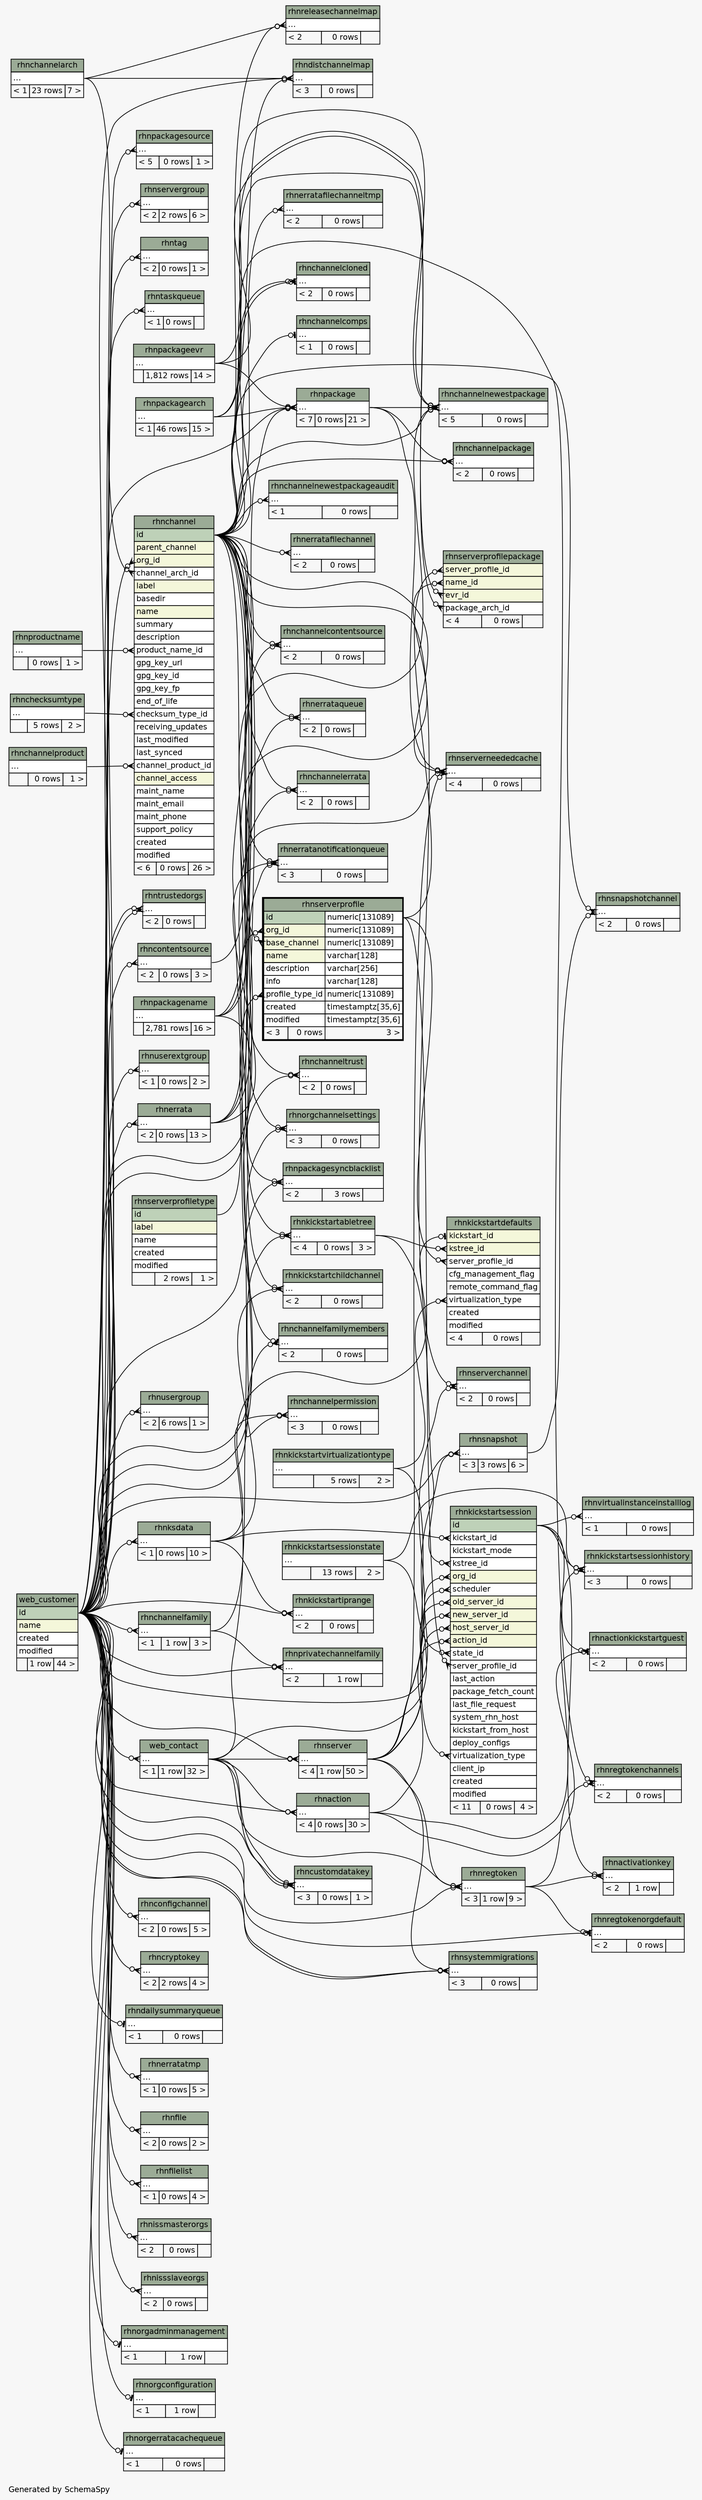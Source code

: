 // dot 2.26.0 on Linux 2.6.32-696.6.3.el6.x86_64
// SchemaSpy rev 590
digraph "twoDegreesRelationshipsDiagram" {
  graph [
    rankdir="RL"
    bgcolor="#f7f7f7"
    label="\nGenerated by SchemaSpy"
    labeljust="l"
    nodesep="0.18"
    ranksep="0.46"
    fontname="Helvetica"
    fontsize="11"
  ];
  node [
    fontname="Helvetica"
    fontsize="11"
    shape="plaintext"
  ];
  edge [
    arrowsize="0.8"
  ];
  "rhnaction":"elipses":w -> "web_customer":"id":e [arrowhead=none dir=back arrowtail=crowodot];
  "rhnaction":"elipses":w -> "web_contact":"elipses":e [arrowhead=none dir=back arrowtail=crowodot];
  "rhnactionkickstartguest":"elipses":w -> "rhnaction":"elipses":e [arrowhead=none dir=back arrowtail=teeodot];
  "rhnactionkickstartguest":"elipses":w -> "rhnkickstartsession":"id":e [arrowhead=none dir=back arrowtail=crowodot];
  "rhnactivationkey":"elipses":w -> "rhnkickstartsession":"id":e [arrowhead=none dir=back arrowtail=crowodot];
  "rhnactivationkey":"elipses":w -> "rhnregtoken":"elipses":e [arrowhead=none dir=back arrowtail=crowodot];
  "rhnchannel":"channel_arch_id":w -> "rhnchannelarch":"elipses":e [arrowhead=none dir=back arrowtail=crowodot];
  "rhnchannel":"channel_product_id":w -> "rhnchannelproduct":"elipses":e [arrowhead=none dir=back arrowtail=crowodot];
  "rhnchannel":"checksum_type_id":w -> "rhnchecksumtype":"elipses":e [arrowhead=none dir=back arrowtail=crowodot];
  "rhnchannel":"org_id":w -> "web_customer":"id":e [arrowhead=none dir=back arrowtail=crowodot];
  "rhnchannel":"product_name_id":w -> "rhnproductname":"elipses":e [arrowhead=none dir=back arrowtail=crowodot];
  "rhnchannelcloned":"elipses":w -> "rhnchannel":"id":e [arrowhead=none dir=back arrowtail=teeodot];
  "rhnchannelcloned":"elipses":w -> "rhnchannel":"id":e [arrowhead=none dir=back arrowtail=crowodot];
  "rhnchannelcomps":"elipses":w -> "rhnchannel":"id":e [arrowhead=none dir=back arrowtail=teeodot];
  "rhnchannelcontentsource":"elipses":w -> "rhnchannel":"id":e [arrowhead=none dir=back arrowtail=crowodot];
  "rhnchannelcontentsource":"elipses":w -> "rhncontentsource":"elipses":e [arrowhead=none dir=back arrowtail=crowodot];
  "rhnchannelerrata":"elipses":w -> "rhnchannel":"id":e [arrowhead=none dir=back arrowtail=crowodot];
  "rhnchannelerrata":"elipses":w -> "rhnerrata":"elipses":e [arrowhead=none dir=back arrowtail=crowodot];
  "rhnchannelfamily":"elipses":w -> "web_customer":"id":e [arrowhead=none dir=back arrowtail=crowodot];
  "rhnchannelfamilymembers":"elipses":w -> "rhnchannelfamily":"elipses":e [arrowhead=none dir=back arrowtail=crowodot];
  "rhnchannelfamilymembers":"elipses":w -> "rhnchannel":"id":e [arrowhead=none dir=back arrowtail=teeodot];
  "rhnchannelnewestpackage":"elipses":w -> "rhnchannel":"id":e [arrowhead=none dir=back arrowtail=crowodot];
  "rhnchannelnewestpackage":"elipses":w -> "rhnpackageevr":"elipses":e [arrowhead=none dir=back arrowtail=crowodot];
  "rhnchannelnewestpackage":"elipses":w -> "rhnpackagename":"elipses":e [arrowhead=none dir=back arrowtail=crowodot];
  "rhnchannelnewestpackage":"elipses":w -> "rhnpackagearch":"elipses":e [arrowhead=none dir=back arrowtail=crowodot];
  "rhnchannelnewestpackage":"elipses":w -> "rhnpackage":"elipses":e [arrowhead=none dir=back arrowtail=crowodot];
  "rhnchannelnewestpackageaudit":"elipses":w -> "rhnchannel":"id":e [arrowhead=none dir=back arrowtail=crowodot];
  "rhnchannelpackage":"elipses":w -> "rhnchannel":"id":e [arrowhead=none dir=back arrowtail=crowodot];
  "rhnchannelpackage":"elipses":w -> "rhnpackage":"elipses":e [arrowhead=none dir=back arrowtail=crowodot];
  "rhnchannelpermission":"elipses":w -> "rhnchannel":"id":e [arrowhead=none dir=back arrowtail=crowodot];
  "rhnchannelpermission":"elipses":w -> "web_contact":"elipses":e [arrowhead=none dir=back arrowtail=crowodot];
  "rhnchanneltrust":"elipses":w -> "rhnchannel":"id":e [arrowhead=none dir=back arrowtail=crowodot];
  "rhnchanneltrust":"elipses":w -> "web_customer":"id":e [arrowhead=none dir=back arrowtail=crowodot];
  "rhnconfigchannel":"elipses":w -> "web_customer":"id":e [arrowhead=none dir=back arrowtail=crowodot];
  "rhncontentsource":"elipses":w -> "web_customer":"id":e [arrowhead=none dir=back arrowtail=crowodot];
  "rhncryptokey":"elipses":w -> "web_customer":"id":e [arrowhead=none dir=back arrowtail=crowodot];
  "rhncustomdatakey":"elipses":w -> "web_contact":"elipses":e [arrowhead=none dir=back arrowtail=crowodot];
  "rhncustomdatakey":"elipses":w -> "web_contact":"elipses":e [arrowhead=none dir=back arrowtail=crowodot];
  "rhncustomdatakey":"elipses":w -> "web_customer":"id":e [arrowhead=none dir=back arrowtail=crowodot];
  "rhndailysummaryqueue":"elipses":w -> "web_customer":"id":e [arrowhead=none dir=back arrowtail=teeodot];
  "rhndistchannelmap":"elipses":w -> "rhnchannelarch":"elipses":e [arrowhead=none dir=back arrowtail=crowodot];
  "rhndistchannelmap":"elipses":w -> "rhnchannel":"id":e [arrowhead=none dir=back arrowtail=crowodot];
  "rhndistchannelmap":"elipses":w -> "web_customer":"id":e [arrowhead=none dir=back arrowtail=crowodot];
  "rhnerrata":"elipses":w -> "web_customer":"id":e [arrowhead=none dir=back arrowtail=crowodot];
  "rhnerratafilechannel":"elipses":w -> "rhnchannel":"id":e [arrowhead=none dir=back arrowtail=crowodot];
  "rhnerratafilechanneltmp":"elipses":w -> "rhnchannel":"id":e [arrowhead=none dir=back arrowtail=crowodot];
  "rhnerratanotificationqueue":"elipses":w -> "rhnchannel":"id":e [arrowhead=none dir=back arrowtail=crowodot];
  "rhnerratanotificationqueue":"elipses":w -> "rhnerrata":"elipses":e [arrowhead=none dir=back arrowtail=crowodot];
  "rhnerratanotificationqueue":"elipses":w -> "web_customer":"id":e [arrowhead=none dir=back arrowtail=crowodot];
  "rhnerrataqueue":"elipses":w -> "rhnchannel":"id":e [arrowhead=none dir=back arrowtail=crowodot];
  "rhnerrataqueue":"elipses":w -> "rhnerrata":"elipses":e [arrowhead=none dir=back arrowtail=crowodot];
  "rhnerratatmp":"elipses":w -> "web_customer":"id":e [arrowhead=none dir=back arrowtail=crowodot];
  "rhnfile":"elipses":w -> "web_customer":"id":e [arrowhead=none dir=back arrowtail=crowodot];
  "rhnfilelist":"elipses":w -> "web_customer":"id":e [arrowhead=none dir=back arrowtail=crowodot];
  "rhnissmasterorgs":"elipses":w -> "web_customer":"id":e [arrowhead=none dir=back arrowtail=crowodot];
  "rhnissslaveorgs":"elipses":w -> "web_customer":"id":e [arrowhead=none dir=back arrowtail=crowodot];
  "rhnkickstartabletree":"elipses":w -> "rhnchannel":"id":e [arrowhead=none dir=back arrowtail=crowodot];
  "rhnkickstartabletree":"elipses":w -> "web_customer":"id":e [arrowhead=none dir=back arrowtail=crowodot];
  "rhnkickstartchildchannel":"elipses":w -> "rhnchannel":"id":e [arrowhead=none dir=back arrowtail=crowodot];
  "rhnkickstartchildchannel":"elipses":w -> "rhnksdata":"elipses":e [arrowhead=none dir=back arrowtail=crowodot];
  "rhnkickstartdefaults":"kickstart_id":w -> "rhnksdata":"elipses":e [arrowhead=none dir=back arrowtail=teeodot];
  "rhnkickstartdefaults":"kstree_id":w -> "rhnkickstartabletree":"elipses":e [arrowhead=none dir=back arrowtail=crowodot];
  "rhnkickstartdefaults":"server_profile_id":w -> "rhnserverprofile":"id.type":e [arrowhead=none dir=back arrowtail=crowodot];
  "rhnkickstartdefaults":"virtualization_type":w -> "rhnkickstartvirtualizationtype":"elipses":e [arrowhead=none dir=back arrowtail=crowodot];
  "rhnkickstartiprange":"elipses":w -> "rhnksdata":"elipses":e [arrowhead=none dir=back arrowtail=crowodot];
  "rhnkickstartiprange":"elipses":w -> "web_customer":"id":e [arrowhead=none dir=back arrowtail=crowodot];
  "rhnkickstartsession":"action_id":w -> "rhnaction":"elipses":e [arrowhead=none dir=back arrowtail=crowodot];
  "rhnkickstartsession":"host_server_id":w -> "rhnserver":"elipses":e [arrowhead=none dir=back arrowtail=crowodot];
  "rhnkickstartsession":"kickstart_id":w -> "rhnksdata":"elipses":e [arrowhead=none dir=back arrowtail=crowodot];
  "rhnkickstartsession":"kstree_id":w -> "rhnkickstartabletree":"elipses":e [arrowhead=none dir=back arrowtail=crowodot];
  "rhnkickstartsession":"new_server_id":w -> "rhnserver":"elipses":e [arrowhead=none dir=back arrowtail=crowodot];
  "rhnkickstartsession":"old_server_id":w -> "rhnserver":"elipses":e [arrowhead=none dir=back arrowtail=crowodot];
  "rhnkickstartsession":"org_id":w -> "web_customer":"id":e [arrowhead=none dir=back arrowtail=crowodot];
  "rhnkickstartsession":"scheduler":w -> "web_contact":"elipses":e [arrowhead=none dir=back arrowtail=crowodot];
  "rhnkickstartsession":"server_profile_id":w -> "rhnserverprofile":"id.type":e [arrowhead=none dir=back arrowtail=crowodot];
  "rhnkickstartsession":"state_id":w -> "rhnkickstartsessionstate":"elipses":e [arrowhead=none dir=back arrowtail=crowodot];
  "rhnkickstartsession":"virtualization_type":w -> "rhnkickstartvirtualizationtype":"elipses":e [arrowhead=none dir=back arrowtail=crowodot];
  "rhnkickstartsessionhistory":"elipses":w -> "rhnaction":"elipses":e [arrowhead=none dir=back arrowtail=crowodot];
  "rhnkickstartsessionhistory":"elipses":w -> "rhnkickstartsession":"id":e [arrowhead=none dir=back arrowtail=crowodot];
  "rhnkickstartsessionhistory":"elipses":w -> "rhnkickstartsessionstate":"elipses":e [arrowhead=none dir=back arrowtail=crowodot];
  "rhnksdata":"elipses":w -> "web_customer":"id":e [arrowhead=none dir=back arrowtail=crowodot];
  "rhnorgadminmanagement":"elipses":w -> "web_customer":"id":e [arrowhead=none dir=back arrowtail=teeodot];
  "rhnorgchannelsettings":"elipses":w -> "rhnchannel":"id":e [arrowhead=none dir=back arrowtail=crowodot];
  "rhnorgchannelsettings":"elipses":w -> "web_customer":"id":e [arrowhead=none dir=back arrowtail=crowodot];
  "rhnorgconfiguration":"elipses":w -> "web_customer":"id":e [arrowhead=none dir=back arrowtail=teeodot];
  "rhnorgerratacachequeue":"elipses":w -> "web_customer":"id":e [arrowhead=none dir=back arrowtail=teeodot];
  "rhnpackage":"elipses":w -> "rhnpackageevr":"elipses":e [arrowhead=none dir=back arrowtail=crowodot];
  "rhnpackage":"elipses":w -> "rhnpackagename":"elipses":e [arrowhead=none dir=back arrowtail=crowodot];
  "rhnpackage":"elipses":w -> "web_customer":"id":e [arrowhead=none dir=back arrowtail=crowodot];
  "rhnpackage":"elipses":w -> "rhnpackagearch":"elipses":e [arrowhead=none dir=back arrowtail=crowodot];
  "rhnpackagesource":"elipses":w -> "web_customer":"id":e [arrowhead=none dir=back arrowtail=crowodot];
  "rhnpackagesyncblacklist":"elipses":w -> "web_customer":"id":e [arrowhead=none dir=back arrowtail=crowodot];
  "rhnpackagesyncblacklist":"elipses":w -> "rhnpackagename":"elipses":e [arrowhead=none dir=back arrowtail=crowodot];
  "rhnprivatechannelfamily":"elipses":w -> "rhnchannelfamily":"elipses":e [arrowhead=none dir=back arrowtail=crowodot];
  "rhnprivatechannelfamily":"elipses":w -> "web_customer":"id":e [arrowhead=none dir=back arrowtail=crowodot];
  "rhnregtoken":"elipses":w -> "web_customer":"id":e [arrowhead=none dir=back arrowtail=crowodot];
  "rhnregtoken":"elipses":w -> "rhnserver":"elipses":e [arrowhead=none dir=back arrowtail=crowodot];
  "rhnregtoken":"elipses":w -> "web_contact":"elipses":e [arrowhead=none dir=back arrowtail=crowodot];
  "rhnregtokenchannels":"elipses":w -> "rhnchannel":"id":e [arrowhead=none dir=back arrowtail=crowodot];
  "rhnregtokenchannels":"elipses":w -> "rhnregtoken":"elipses":e [arrowhead=none dir=back arrowtail=crowodot];
  "rhnregtokenorgdefault":"elipses":w -> "web_customer":"id":e [arrowhead=none dir=back arrowtail=teeodot];
  "rhnregtokenorgdefault":"elipses":w -> "rhnregtoken":"elipses":e [arrowhead=none dir=back arrowtail=crowodot];
  "rhnreleasechannelmap":"elipses":w -> "rhnchannelarch":"elipses":e [arrowhead=none dir=back arrowtail=crowodot];
  "rhnreleasechannelmap":"elipses":w -> "rhnchannel":"id":e [arrowhead=none dir=back arrowtail=crowodot];
  "rhnserver":"elipses":w -> "web_contact":"elipses":e [arrowhead=none dir=back arrowtail=crowodot];
  "rhnserver":"elipses":w -> "web_customer":"id":e [arrowhead=none dir=back arrowtail=crowodot];
  "rhnserverchannel":"elipses":w -> "rhnchannel":"id":e [arrowhead=none dir=back arrowtail=crowodot];
  "rhnserverchannel":"elipses":w -> "rhnserver":"elipses":e [arrowhead=none dir=back arrowtail=crowodot];
  "rhnservergroup":"elipses":w -> "web_customer":"id":e [arrowhead=none dir=back arrowtail=crowodot];
  "rhnserverneededcache":"elipses":w -> "rhnchannel":"id":e [arrowhead=none dir=back arrowtail=crowodot];
  "rhnserverneededcache":"elipses":w -> "rhnerrata":"elipses":e [arrowhead=none dir=back arrowtail=crowodot];
  "rhnserverneededcache":"elipses":w -> "rhnpackage":"elipses":e [arrowhead=none dir=back arrowtail=crowodot];
  "rhnserverneededcache":"elipses":w -> "rhnserver":"elipses":e [arrowhead=none dir=back arrowtail=crowodot];
  "rhnserverprofile":"base_channel":w -> "rhnchannel":"id":e [arrowhead=none dir=back arrowtail=crowodot];
  "rhnserverprofile":"org_id":w -> "web_customer":"id":e [arrowhead=none dir=back arrowtail=crowodot];
  "rhnserverprofile":"profile_type_id":w -> "rhnserverprofiletype":"id":e [arrowhead=none dir=back arrowtail=crowodot];
  "rhnserverprofilepackage":"evr_id":w -> "rhnpackageevr":"elipses":e [arrowhead=none dir=back arrowtail=crowodot];
  "rhnserverprofilepackage":"name_id":w -> "rhnpackagename":"elipses":e [arrowhead=none dir=back arrowtail=crowodot];
  "rhnserverprofilepackage":"package_arch_id":w -> "rhnpackagearch":"elipses":e [arrowhead=none dir=back arrowtail=crowodot];
  "rhnserverprofilepackage":"server_profile_id":w -> "rhnserverprofile":"id.type":e [arrowhead=none dir=back arrowtail=crowodot];
  "rhnsnapshot":"elipses":w -> "web_customer":"id":e [arrowhead=none dir=back arrowtail=crowodot];
  "rhnsnapshot":"elipses":w -> "rhnserver":"elipses":e [arrowhead=none dir=back arrowtail=crowodot];
  "rhnsnapshotchannel":"elipses":w -> "rhnchannel":"id":e [arrowhead=none dir=back arrowtail=crowodot];
  "rhnsnapshotchannel":"elipses":w -> "rhnsnapshot":"elipses":e [arrowhead=none dir=back arrowtail=crowodot];
  "rhnsystemmigrations":"elipses":w -> "web_customer":"id":e [arrowhead=none dir=back arrowtail=crowodot];
  "rhnsystemmigrations":"elipses":w -> "web_customer":"id":e [arrowhead=none dir=back arrowtail=crowodot];
  "rhnsystemmigrations":"elipses":w -> "rhnserver":"elipses":e [arrowhead=none dir=back arrowtail=crowodot];
  "rhntag":"elipses":w -> "web_customer":"id":e [arrowhead=none dir=back arrowtail=crowodot];
  "rhntaskqueue":"elipses":w -> "web_customer":"id":e [arrowhead=none dir=back arrowtail=crowodot];
  "rhntrustedorgs":"elipses":w -> "web_customer":"id":e [arrowhead=none dir=back arrowtail=crowodot];
  "rhntrustedorgs":"elipses":w -> "web_customer":"id":e [arrowhead=none dir=back arrowtail=crowodot];
  "rhnuserextgroup":"elipses":w -> "web_customer":"id":e [arrowhead=none dir=back arrowtail=crowodot];
  "rhnusergroup":"elipses":w -> "web_customer":"id":e [arrowhead=none dir=back arrowtail=crowodot];
  "rhnvirtualinstanceinstalllog":"elipses":w -> "rhnkickstartsession":"id":e [arrowhead=none dir=back arrowtail=crowodot];
  "web_contact":"elipses":w -> "web_customer":"id":e [arrowhead=none dir=back arrowtail=crowodot];
  "rhnaction" [
    label=<
    <TABLE BORDER="0" CELLBORDER="1" CELLSPACING="0" BGCOLOR="#ffffff">
      <TR><TD COLSPAN="3" BGCOLOR="#9bab96" ALIGN="CENTER">rhnaction</TD></TR>
      <TR><TD PORT="elipses" COLSPAN="3" ALIGN="LEFT">...</TD></TR>
      <TR><TD ALIGN="LEFT" BGCOLOR="#f7f7f7">&lt; 4</TD><TD ALIGN="RIGHT" BGCOLOR="#f7f7f7">0 rows</TD><TD ALIGN="RIGHT" BGCOLOR="#f7f7f7">30 &gt;</TD></TR>
    </TABLE>>
    URL="rhnaction.html"
    tooltip="rhnaction"
  ];
  "rhnactionkickstartguest" [
    label=<
    <TABLE BORDER="0" CELLBORDER="1" CELLSPACING="0" BGCOLOR="#ffffff">
      <TR><TD COLSPAN="3" BGCOLOR="#9bab96" ALIGN="CENTER">rhnactionkickstartguest</TD></TR>
      <TR><TD PORT="elipses" COLSPAN="3" ALIGN="LEFT">...</TD></TR>
      <TR><TD ALIGN="LEFT" BGCOLOR="#f7f7f7">&lt; 2</TD><TD ALIGN="RIGHT" BGCOLOR="#f7f7f7">0 rows</TD><TD ALIGN="RIGHT" BGCOLOR="#f7f7f7">  </TD></TR>
    </TABLE>>
    URL="rhnactionkickstartguest.html"
    tooltip="rhnactionkickstartguest"
  ];
  "rhnactivationkey" [
    label=<
    <TABLE BORDER="0" CELLBORDER="1" CELLSPACING="0" BGCOLOR="#ffffff">
      <TR><TD COLSPAN="3" BGCOLOR="#9bab96" ALIGN="CENTER">rhnactivationkey</TD></TR>
      <TR><TD PORT="elipses" COLSPAN="3" ALIGN="LEFT">...</TD></TR>
      <TR><TD ALIGN="LEFT" BGCOLOR="#f7f7f7">&lt; 2</TD><TD ALIGN="RIGHT" BGCOLOR="#f7f7f7">1 row</TD><TD ALIGN="RIGHT" BGCOLOR="#f7f7f7">  </TD></TR>
    </TABLE>>
    URL="rhnactivationkey.html"
    tooltip="rhnactivationkey"
  ];
  "rhnchannel" [
    label=<
    <TABLE BORDER="0" CELLBORDER="1" CELLSPACING="0" BGCOLOR="#ffffff">
      <TR><TD COLSPAN="3" BGCOLOR="#9bab96" ALIGN="CENTER">rhnchannel</TD></TR>
      <TR><TD PORT="id" COLSPAN="3" BGCOLOR="#bed1b8" ALIGN="LEFT">id</TD></TR>
      <TR><TD PORT="parent_channel" COLSPAN="3" BGCOLOR="#f4f7da" ALIGN="LEFT">parent_channel</TD></TR>
      <TR><TD PORT="org_id" COLSPAN="3" BGCOLOR="#f4f7da" ALIGN="LEFT">org_id</TD></TR>
      <TR><TD PORT="channel_arch_id" COLSPAN="3" ALIGN="LEFT">channel_arch_id</TD></TR>
      <TR><TD PORT="label" COLSPAN="3" BGCOLOR="#f4f7da" ALIGN="LEFT">label</TD></TR>
      <TR><TD PORT="basedir" COLSPAN="3" ALIGN="LEFT">basedir</TD></TR>
      <TR><TD PORT="name" COLSPAN="3" BGCOLOR="#f4f7da" ALIGN="LEFT">name</TD></TR>
      <TR><TD PORT="summary" COLSPAN="3" ALIGN="LEFT">summary</TD></TR>
      <TR><TD PORT="description" COLSPAN="3" ALIGN="LEFT">description</TD></TR>
      <TR><TD PORT="product_name_id" COLSPAN="3" ALIGN="LEFT">product_name_id</TD></TR>
      <TR><TD PORT="gpg_key_url" COLSPAN="3" ALIGN="LEFT">gpg_key_url</TD></TR>
      <TR><TD PORT="gpg_key_id" COLSPAN="3" ALIGN="LEFT">gpg_key_id</TD></TR>
      <TR><TD PORT="gpg_key_fp" COLSPAN="3" ALIGN="LEFT">gpg_key_fp</TD></TR>
      <TR><TD PORT="end_of_life" COLSPAN="3" ALIGN="LEFT">end_of_life</TD></TR>
      <TR><TD PORT="checksum_type_id" COLSPAN="3" ALIGN="LEFT">checksum_type_id</TD></TR>
      <TR><TD PORT="receiving_updates" COLSPAN="3" ALIGN="LEFT">receiving_updates</TD></TR>
      <TR><TD PORT="last_modified" COLSPAN="3" ALIGN="LEFT">last_modified</TD></TR>
      <TR><TD PORT="last_synced" COLSPAN="3" ALIGN="LEFT">last_synced</TD></TR>
      <TR><TD PORT="channel_product_id" COLSPAN="3" ALIGN="LEFT">channel_product_id</TD></TR>
      <TR><TD PORT="channel_access" COLSPAN="3" BGCOLOR="#f4f7da" ALIGN="LEFT">channel_access</TD></TR>
      <TR><TD PORT="maint_name" COLSPAN="3" ALIGN="LEFT">maint_name</TD></TR>
      <TR><TD PORT="maint_email" COLSPAN="3" ALIGN="LEFT">maint_email</TD></TR>
      <TR><TD PORT="maint_phone" COLSPAN="3" ALIGN="LEFT">maint_phone</TD></TR>
      <TR><TD PORT="support_policy" COLSPAN="3" ALIGN="LEFT">support_policy</TD></TR>
      <TR><TD PORT="created" COLSPAN="3" ALIGN="LEFT">created</TD></TR>
      <TR><TD PORT="modified" COLSPAN="3" ALIGN="LEFT">modified</TD></TR>
      <TR><TD ALIGN="LEFT" BGCOLOR="#f7f7f7">&lt; 6</TD><TD ALIGN="RIGHT" BGCOLOR="#f7f7f7">0 rows</TD><TD ALIGN="RIGHT" BGCOLOR="#f7f7f7">26 &gt;</TD></TR>
    </TABLE>>
    URL="rhnchannel.html"
    tooltip="rhnchannel"
  ];
  "rhnchannelarch" [
    label=<
    <TABLE BORDER="0" CELLBORDER="1" CELLSPACING="0" BGCOLOR="#ffffff">
      <TR><TD COLSPAN="3" BGCOLOR="#9bab96" ALIGN="CENTER">rhnchannelarch</TD></TR>
      <TR><TD PORT="elipses" COLSPAN="3" ALIGN="LEFT">...</TD></TR>
      <TR><TD ALIGN="LEFT" BGCOLOR="#f7f7f7">&lt; 1</TD><TD ALIGN="RIGHT" BGCOLOR="#f7f7f7">23 rows</TD><TD ALIGN="RIGHT" BGCOLOR="#f7f7f7">7 &gt;</TD></TR>
    </TABLE>>
    URL="rhnchannelarch.html"
    tooltip="rhnchannelarch"
  ];
  "rhnchannelcloned" [
    label=<
    <TABLE BORDER="0" CELLBORDER="1" CELLSPACING="0" BGCOLOR="#ffffff">
      <TR><TD COLSPAN="3" BGCOLOR="#9bab96" ALIGN="CENTER">rhnchannelcloned</TD></TR>
      <TR><TD PORT="elipses" COLSPAN="3" ALIGN="LEFT">...</TD></TR>
      <TR><TD ALIGN="LEFT" BGCOLOR="#f7f7f7">&lt; 2</TD><TD ALIGN="RIGHT" BGCOLOR="#f7f7f7">0 rows</TD><TD ALIGN="RIGHT" BGCOLOR="#f7f7f7">  </TD></TR>
    </TABLE>>
    URL="rhnchannelcloned.html"
    tooltip="rhnchannelcloned"
  ];
  "rhnchannelcomps" [
    label=<
    <TABLE BORDER="0" CELLBORDER="1" CELLSPACING="0" BGCOLOR="#ffffff">
      <TR><TD COLSPAN="3" BGCOLOR="#9bab96" ALIGN="CENTER">rhnchannelcomps</TD></TR>
      <TR><TD PORT="elipses" COLSPAN="3" ALIGN="LEFT">...</TD></TR>
      <TR><TD ALIGN="LEFT" BGCOLOR="#f7f7f7">&lt; 1</TD><TD ALIGN="RIGHT" BGCOLOR="#f7f7f7">0 rows</TD><TD ALIGN="RIGHT" BGCOLOR="#f7f7f7">  </TD></TR>
    </TABLE>>
    URL="rhnchannelcomps.html"
    tooltip="rhnchannelcomps"
  ];
  "rhnchannelcontentsource" [
    label=<
    <TABLE BORDER="0" CELLBORDER="1" CELLSPACING="0" BGCOLOR="#ffffff">
      <TR><TD COLSPAN="3" BGCOLOR="#9bab96" ALIGN="CENTER">rhnchannelcontentsource</TD></TR>
      <TR><TD PORT="elipses" COLSPAN="3" ALIGN="LEFT">...</TD></TR>
      <TR><TD ALIGN="LEFT" BGCOLOR="#f7f7f7">&lt; 2</TD><TD ALIGN="RIGHT" BGCOLOR="#f7f7f7">0 rows</TD><TD ALIGN="RIGHT" BGCOLOR="#f7f7f7">  </TD></TR>
    </TABLE>>
    URL="rhnchannelcontentsource.html"
    tooltip="rhnchannelcontentsource"
  ];
  "rhnchannelerrata" [
    label=<
    <TABLE BORDER="0" CELLBORDER="1" CELLSPACING="0" BGCOLOR="#ffffff">
      <TR><TD COLSPAN="3" BGCOLOR="#9bab96" ALIGN="CENTER">rhnchannelerrata</TD></TR>
      <TR><TD PORT="elipses" COLSPAN="3" ALIGN="LEFT">...</TD></TR>
      <TR><TD ALIGN="LEFT" BGCOLOR="#f7f7f7">&lt; 2</TD><TD ALIGN="RIGHT" BGCOLOR="#f7f7f7">0 rows</TD><TD ALIGN="RIGHT" BGCOLOR="#f7f7f7">  </TD></TR>
    </TABLE>>
    URL="rhnchannelerrata.html"
    tooltip="rhnchannelerrata"
  ];
  "rhnchannelfamily" [
    label=<
    <TABLE BORDER="0" CELLBORDER="1" CELLSPACING="0" BGCOLOR="#ffffff">
      <TR><TD COLSPAN="3" BGCOLOR="#9bab96" ALIGN="CENTER">rhnchannelfamily</TD></TR>
      <TR><TD PORT="elipses" COLSPAN="3" ALIGN="LEFT">...</TD></TR>
      <TR><TD ALIGN="LEFT" BGCOLOR="#f7f7f7">&lt; 1</TD><TD ALIGN="RIGHT" BGCOLOR="#f7f7f7">1 row</TD><TD ALIGN="RIGHT" BGCOLOR="#f7f7f7">3 &gt;</TD></TR>
    </TABLE>>
    URL="rhnchannelfamily.html"
    tooltip="rhnchannelfamily"
  ];
  "rhnchannelfamilymembers" [
    label=<
    <TABLE BORDER="0" CELLBORDER="1" CELLSPACING="0" BGCOLOR="#ffffff">
      <TR><TD COLSPAN="3" BGCOLOR="#9bab96" ALIGN="CENTER">rhnchannelfamilymembers</TD></TR>
      <TR><TD PORT="elipses" COLSPAN="3" ALIGN="LEFT">...</TD></TR>
      <TR><TD ALIGN="LEFT" BGCOLOR="#f7f7f7">&lt; 2</TD><TD ALIGN="RIGHT" BGCOLOR="#f7f7f7">0 rows</TD><TD ALIGN="RIGHT" BGCOLOR="#f7f7f7">  </TD></TR>
    </TABLE>>
    URL="rhnchannelfamilymembers.html"
    tooltip="rhnchannelfamilymembers"
  ];
  "rhnchannelnewestpackage" [
    label=<
    <TABLE BORDER="0" CELLBORDER="1" CELLSPACING="0" BGCOLOR="#ffffff">
      <TR><TD COLSPAN="3" BGCOLOR="#9bab96" ALIGN="CENTER">rhnchannelnewestpackage</TD></TR>
      <TR><TD PORT="elipses" COLSPAN="3" ALIGN="LEFT">...</TD></TR>
      <TR><TD ALIGN="LEFT" BGCOLOR="#f7f7f7">&lt; 5</TD><TD ALIGN="RIGHT" BGCOLOR="#f7f7f7">0 rows</TD><TD ALIGN="RIGHT" BGCOLOR="#f7f7f7">  </TD></TR>
    </TABLE>>
    URL="rhnchannelnewestpackage.html"
    tooltip="rhnchannelnewestpackage"
  ];
  "rhnchannelnewestpackageaudit" [
    label=<
    <TABLE BORDER="0" CELLBORDER="1" CELLSPACING="0" BGCOLOR="#ffffff">
      <TR><TD COLSPAN="3" BGCOLOR="#9bab96" ALIGN="CENTER">rhnchannelnewestpackageaudit</TD></TR>
      <TR><TD PORT="elipses" COLSPAN="3" ALIGN="LEFT">...</TD></TR>
      <TR><TD ALIGN="LEFT" BGCOLOR="#f7f7f7">&lt; 1</TD><TD ALIGN="RIGHT" BGCOLOR="#f7f7f7">0 rows</TD><TD ALIGN="RIGHT" BGCOLOR="#f7f7f7">  </TD></TR>
    </TABLE>>
    URL="rhnchannelnewestpackageaudit.html"
    tooltip="rhnchannelnewestpackageaudit"
  ];
  "rhnchannelpackage" [
    label=<
    <TABLE BORDER="0" CELLBORDER="1" CELLSPACING="0" BGCOLOR="#ffffff">
      <TR><TD COLSPAN="3" BGCOLOR="#9bab96" ALIGN="CENTER">rhnchannelpackage</TD></TR>
      <TR><TD PORT="elipses" COLSPAN="3" ALIGN="LEFT">...</TD></TR>
      <TR><TD ALIGN="LEFT" BGCOLOR="#f7f7f7">&lt; 2</TD><TD ALIGN="RIGHT" BGCOLOR="#f7f7f7">0 rows</TD><TD ALIGN="RIGHT" BGCOLOR="#f7f7f7">  </TD></TR>
    </TABLE>>
    URL="rhnchannelpackage.html"
    tooltip="rhnchannelpackage"
  ];
  "rhnchannelpermission" [
    label=<
    <TABLE BORDER="0" CELLBORDER="1" CELLSPACING="0" BGCOLOR="#ffffff">
      <TR><TD COLSPAN="3" BGCOLOR="#9bab96" ALIGN="CENTER">rhnchannelpermission</TD></TR>
      <TR><TD PORT="elipses" COLSPAN="3" ALIGN="LEFT">...</TD></TR>
      <TR><TD ALIGN="LEFT" BGCOLOR="#f7f7f7">&lt; 3</TD><TD ALIGN="RIGHT" BGCOLOR="#f7f7f7">0 rows</TD><TD ALIGN="RIGHT" BGCOLOR="#f7f7f7">  </TD></TR>
    </TABLE>>
    URL="rhnchannelpermission.html"
    tooltip="rhnchannelpermission"
  ];
  "rhnchannelproduct" [
    label=<
    <TABLE BORDER="0" CELLBORDER="1" CELLSPACING="0" BGCOLOR="#ffffff">
      <TR><TD COLSPAN="3" BGCOLOR="#9bab96" ALIGN="CENTER">rhnchannelproduct</TD></TR>
      <TR><TD PORT="elipses" COLSPAN="3" ALIGN="LEFT">...</TD></TR>
      <TR><TD ALIGN="LEFT" BGCOLOR="#f7f7f7">  </TD><TD ALIGN="RIGHT" BGCOLOR="#f7f7f7">0 rows</TD><TD ALIGN="RIGHT" BGCOLOR="#f7f7f7">1 &gt;</TD></TR>
    </TABLE>>
    URL="rhnchannelproduct.html"
    tooltip="rhnchannelproduct"
  ];
  "rhnchanneltrust" [
    label=<
    <TABLE BORDER="0" CELLBORDER="1" CELLSPACING="0" BGCOLOR="#ffffff">
      <TR><TD COLSPAN="3" BGCOLOR="#9bab96" ALIGN="CENTER">rhnchanneltrust</TD></TR>
      <TR><TD PORT="elipses" COLSPAN="3" ALIGN="LEFT">...</TD></TR>
      <TR><TD ALIGN="LEFT" BGCOLOR="#f7f7f7">&lt; 2</TD><TD ALIGN="RIGHT" BGCOLOR="#f7f7f7">0 rows</TD><TD ALIGN="RIGHT" BGCOLOR="#f7f7f7">  </TD></TR>
    </TABLE>>
    URL="rhnchanneltrust.html"
    tooltip="rhnchanneltrust"
  ];
  "rhnchecksumtype" [
    label=<
    <TABLE BORDER="0" CELLBORDER="1" CELLSPACING="0" BGCOLOR="#ffffff">
      <TR><TD COLSPAN="3" BGCOLOR="#9bab96" ALIGN="CENTER">rhnchecksumtype</TD></TR>
      <TR><TD PORT="elipses" COLSPAN="3" ALIGN="LEFT">...</TD></TR>
      <TR><TD ALIGN="LEFT" BGCOLOR="#f7f7f7">  </TD><TD ALIGN="RIGHT" BGCOLOR="#f7f7f7">5 rows</TD><TD ALIGN="RIGHT" BGCOLOR="#f7f7f7">2 &gt;</TD></TR>
    </TABLE>>
    URL="rhnchecksumtype.html"
    tooltip="rhnchecksumtype"
  ];
  "rhnconfigchannel" [
    label=<
    <TABLE BORDER="0" CELLBORDER="1" CELLSPACING="0" BGCOLOR="#ffffff">
      <TR><TD COLSPAN="3" BGCOLOR="#9bab96" ALIGN="CENTER">rhnconfigchannel</TD></TR>
      <TR><TD PORT="elipses" COLSPAN="3" ALIGN="LEFT">...</TD></TR>
      <TR><TD ALIGN="LEFT" BGCOLOR="#f7f7f7">&lt; 2</TD><TD ALIGN="RIGHT" BGCOLOR="#f7f7f7">0 rows</TD><TD ALIGN="RIGHT" BGCOLOR="#f7f7f7">5 &gt;</TD></TR>
    </TABLE>>
    URL="rhnconfigchannel.html"
    tooltip="rhnconfigchannel"
  ];
  "rhncontentsource" [
    label=<
    <TABLE BORDER="0" CELLBORDER="1" CELLSPACING="0" BGCOLOR="#ffffff">
      <TR><TD COLSPAN="3" BGCOLOR="#9bab96" ALIGN="CENTER">rhncontentsource</TD></TR>
      <TR><TD PORT="elipses" COLSPAN="3" ALIGN="LEFT">...</TD></TR>
      <TR><TD ALIGN="LEFT" BGCOLOR="#f7f7f7">&lt; 2</TD><TD ALIGN="RIGHT" BGCOLOR="#f7f7f7">0 rows</TD><TD ALIGN="RIGHT" BGCOLOR="#f7f7f7">3 &gt;</TD></TR>
    </TABLE>>
    URL="rhncontentsource.html"
    tooltip="rhncontentsource"
  ];
  "rhncryptokey" [
    label=<
    <TABLE BORDER="0" CELLBORDER="1" CELLSPACING="0" BGCOLOR="#ffffff">
      <TR><TD COLSPAN="3" BGCOLOR="#9bab96" ALIGN="CENTER">rhncryptokey</TD></TR>
      <TR><TD PORT="elipses" COLSPAN="3" ALIGN="LEFT">...</TD></TR>
      <TR><TD ALIGN="LEFT" BGCOLOR="#f7f7f7">&lt; 2</TD><TD ALIGN="RIGHT" BGCOLOR="#f7f7f7">2 rows</TD><TD ALIGN="RIGHT" BGCOLOR="#f7f7f7">4 &gt;</TD></TR>
    </TABLE>>
    URL="rhncryptokey.html"
    tooltip="rhncryptokey"
  ];
  "rhncustomdatakey" [
    label=<
    <TABLE BORDER="0" CELLBORDER="1" CELLSPACING="0" BGCOLOR="#ffffff">
      <TR><TD COLSPAN="3" BGCOLOR="#9bab96" ALIGN="CENTER">rhncustomdatakey</TD></TR>
      <TR><TD PORT="elipses" COLSPAN="3" ALIGN="LEFT">...</TD></TR>
      <TR><TD ALIGN="LEFT" BGCOLOR="#f7f7f7">&lt; 3</TD><TD ALIGN="RIGHT" BGCOLOR="#f7f7f7">0 rows</TD><TD ALIGN="RIGHT" BGCOLOR="#f7f7f7">1 &gt;</TD></TR>
    </TABLE>>
    URL="rhncustomdatakey.html"
    tooltip="rhncustomdatakey"
  ];
  "rhndailysummaryqueue" [
    label=<
    <TABLE BORDER="0" CELLBORDER="1" CELLSPACING="0" BGCOLOR="#ffffff">
      <TR><TD COLSPAN="3" BGCOLOR="#9bab96" ALIGN="CENTER">rhndailysummaryqueue</TD></TR>
      <TR><TD PORT="elipses" COLSPAN="3" ALIGN="LEFT">...</TD></TR>
      <TR><TD ALIGN="LEFT" BGCOLOR="#f7f7f7">&lt; 1</TD><TD ALIGN="RIGHT" BGCOLOR="#f7f7f7">0 rows</TD><TD ALIGN="RIGHT" BGCOLOR="#f7f7f7">  </TD></TR>
    </TABLE>>
    URL="rhndailysummaryqueue.html"
    tooltip="rhndailysummaryqueue"
  ];
  "rhndistchannelmap" [
    label=<
    <TABLE BORDER="0" CELLBORDER="1" CELLSPACING="0" BGCOLOR="#ffffff">
      <TR><TD COLSPAN="3" BGCOLOR="#9bab96" ALIGN="CENTER">rhndistchannelmap</TD></TR>
      <TR><TD PORT="elipses" COLSPAN="3" ALIGN="LEFT">...</TD></TR>
      <TR><TD ALIGN="LEFT" BGCOLOR="#f7f7f7">&lt; 3</TD><TD ALIGN="RIGHT" BGCOLOR="#f7f7f7">0 rows</TD><TD ALIGN="RIGHT" BGCOLOR="#f7f7f7">  </TD></TR>
    </TABLE>>
    URL="rhndistchannelmap.html"
    tooltip="rhndistchannelmap"
  ];
  "rhnerrata" [
    label=<
    <TABLE BORDER="0" CELLBORDER="1" CELLSPACING="0" BGCOLOR="#ffffff">
      <TR><TD COLSPAN="3" BGCOLOR="#9bab96" ALIGN="CENTER">rhnerrata</TD></TR>
      <TR><TD PORT="elipses" COLSPAN="3" ALIGN="LEFT">...</TD></TR>
      <TR><TD ALIGN="LEFT" BGCOLOR="#f7f7f7">&lt; 2</TD><TD ALIGN="RIGHT" BGCOLOR="#f7f7f7">0 rows</TD><TD ALIGN="RIGHT" BGCOLOR="#f7f7f7">13 &gt;</TD></TR>
    </TABLE>>
    URL="rhnerrata.html"
    tooltip="rhnerrata"
  ];
  "rhnerratafilechannel" [
    label=<
    <TABLE BORDER="0" CELLBORDER="1" CELLSPACING="0" BGCOLOR="#ffffff">
      <TR><TD COLSPAN="3" BGCOLOR="#9bab96" ALIGN="CENTER">rhnerratafilechannel</TD></TR>
      <TR><TD PORT="elipses" COLSPAN="3" ALIGN="LEFT">...</TD></TR>
      <TR><TD ALIGN="LEFT" BGCOLOR="#f7f7f7">&lt; 2</TD><TD ALIGN="RIGHT" BGCOLOR="#f7f7f7">0 rows</TD><TD ALIGN="RIGHT" BGCOLOR="#f7f7f7">  </TD></TR>
    </TABLE>>
    URL="rhnerratafilechannel.html"
    tooltip="rhnerratafilechannel"
  ];
  "rhnerratafilechanneltmp" [
    label=<
    <TABLE BORDER="0" CELLBORDER="1" CELLSPACING="0" BGCOLOR="#ffffff">
      <TR><TD COLSPAN="3" BGCOLOR="#9bab96" ALIGN="CENTER">rhnerratafilechanneltmp</TD></TR>
      <TR><TD PORT="elipses" COLSPAN="3" ALIGN="LEFT">...</TD></TR>
      <TR><TD ALIGN="LEFT" BGCOLOR="#f7f7f7">&lt; 2</TD><TD ALIGN="RIGHT" BGCOLOR="#f7f7f7">0 rows</TD><TD ALIGN="RIGHT" BGCOLOR="#f7f7f7">  </TD></TR>
    </TABLE>>
    URL="rhnerratafilechanneltmp.html"
    tooltip="rhnerratafilechanneltmp"
  ];
  "rhnerratanotificationqueue" [
    label=<
    <TABLE BORDER="0" CELLBORDER="1" CELLSPACING="0" BGCOLOR="#ffffff">
      <TR><TD COLSPAN="3" BGCOLOR="#9bab96" ALIGN="CENTER">rhnerratanotificationqueue</TD></TR>
      <TR><TD PORT="elipses" COLSPAN="3" ALIGN="LEFT">...</TD></TR>
      <TR><TD ALIGN="LEFT" BGCOLOR="#f7f7f7">&lt; 3</TD><TD ALIGN="RIGHT" BGCOLOR="#f7f7f7">0 rows</TD><TD ALIGN="RIGHT" BGCOLOR="#f7f7f7">  </TD></TR>
    </TABLE>>
    URL="rhnerratanotificationqueue.html"
    tooltip="rhnerratanotificationqueue"
  ];
  "rhnerrataqueue" [
    label=<
    <TABLE BORDER="0" CELLBORDER="1" CELLSPACING="0" BGCOLOR="#ffffff">
      <TR><TD COLSPAN="3" BGCOLOR="#9bab96" ALIGN="CENTER">rhnerrataqueue</TD></TR>
      <TR><TD PORT="elipses" COLSPAN="3" ALIGN="LEFT">...</TD></TR>
      <TR><TD ALIGN="LEFT" BGCOLOR="#f7f7f7">&lt; 2</TD><TD ALIGN="RIGHT" BGCOLOR="#f7f7f7">0 rows</TD><TD ALIGN="RIGHT" BGCOLOR="#f7f7f7">  </TD></TR>
    </TABLE>>
    URL="rhnerrataqueue.html"
    tooltip="rhnerrataqueue"
  ];
  "rhnerratatmp" [
    label=<
    <TABLE BORDER="0" CELLBORDER="1" CELLSPACING="0" BGCOLOR="#ffffff">
      <TR><TD COLSPAN="3" BGCOLOR="#9bab96" ALIGN="CENTER">rhnerratatmp</TD></TR>
      <TR><TD PORT="elipses" COLSPAN="3" ALIGN="LEFT">...</TD></TR>
      <TR><TD ALIGN="LEFT" BGCOLOR="#f7f7f7">&lt; 1</TD><TD ALIGN="RIGHT" BGCOLOR="#f7f7f7">0 rows</TD><TD ALIGN="RIGHT" BGCOLOR="#f7f7f7">5 &gt;</TD></TR>
    </TABLE>>
    URL="rhnerratatmp.html"
    tooltip="rhnerratatmp"
  ];
  "rhnfile" [
    label=<
    <TABLE BORDER="0" CELLBORDER="1" CELLSPACING="0" BGCOLOR="#ffffff">
      <TR><TD COLSPAN="3" BGCOLOR="#9bab96" ALIGN="CENTER">rhnfile</TD></TR>
      <TR><TD PORT="elipses" COLSPAN="3" ALIGN="LEFT">...</TD></TR>
      <TR><TD ALIGN="LEFT" BGCOLOR="#f7f7f7">&lt; 2</TD><TD ALIGN="RIGHT" BGCOLOR="#f7f7f7">0 rows</TD><TD ALIGN="RIGHT" BGCOLOR="#f7f7f7">2 &gt;</TD></TR>
    </TABLE>>
    URL="rhnfile.html"
    tooltip="rhnfile"
  ];
  "rhnfilelist" [
    label=<
    <TABLE BORDER="0" CELLBORDER="1" CELLSPACING="0" BGCOLOR="#ffffff">
      <TR><TD COLSPAN="3" BGCOLOR="#9bab96" ALIGN="CENTER">rhnfilelist</TD></TR>
      <TR><TD PORT="elipses" COLSPAN="3" ALIGN="LEFT">...</TD></TR>
      <TR><TD ALIGN="LEFT" BGCOLOR="#f7f7f7">&lt; 1</TD><TD ALIGN="RIGHT" BGCOLOR="#f7f7f7">0 rows</TD><TD ALIGN="RIGHT" BGCOLOR="#f7f7f7">4 &gt;</TD></TR>
    </TABLE>>
    URL="rhnfilelist.html"
    tooltip="rhnfilelist"
  ];
  "rhnissmasterorgs" [
    label=<
    <TABLE BORDER="0" CELLBORDER="1" CELLSPACING="0" BGCOLOR="#ffffff">
      <TR><TD COLSPAN="3" BGCOLOR="#9bab96" ALIGN="CENTER">rhnissmasterorgs</TD></TR>
      <TR><TD PORT="elipses" COLSPAN="3" ALIGN="LEFT">...</TD></TR>
      <TR><TD ALIGN="LEFT" BGCOLOR="#f7f7f7">&lt; 2</TD><TD ALIGN="RIGHT" BGCOLOR="#f7f7f7">0 rows</TD><TD ALIGN="RIGHT" BGCOLOR="#f7f7f7">  </TD></TR>
    </TABLE>>
    URL="rhnissmasterorgs.html"
    tooltip="rhnissmasterorgs"
  ];
  "rhnissslaveorgs" [
    label=<
    <TABLE BORDER="0" CELLBORDER="1" CELLSPACING="0" BGCOLOR="#ffffff">
      <TR><TD COLSPAN="3" BGCOLOR="#9bab96" ALIGN="CENTER">rhnissslaveorgs</TD></TR>
      <TR><TD PORT="elipses" COLSPAN="3" ALIGN="LEFT">...</TD></TR>
      <TR><TD ALIGN="LEFT" BGCOLOR="#f7f7f7">&lt; 2</TD><TD ALIGN="RIGHT" BGCOLOR="#f7f7f7">0 rows</TD><TD ALIGN="RIGHT" BGCOLOR="#f7f7f7">  </TD></TR>
    </TABLE>>
    URL="rhnissslaveorgs.html"
    tooltip="rhnissslaveorgs"
  ];
  "rhnkickstartabletree" [
    label=<
    <TABLE BORDER="0" CELLBORDER="1" CELLSPACING="0" BGCOLOR="#ffffff">
      <TR><TD COLSPAN="3" BGCOLOR="#9bab96" ALIGN="CENTER">rhnkickstartabletree</TD></TR>
      <TR><TD PORT="elipses" COLSPAN="3" ALIGN="LEFT">...</TD></TR>
      <TR><TD ALIGN="LEFT" BGCOLOR="#f7f7f7">&lt; 4</TD><TD ALIGN="RIGHT" BGCOLOR="#f7f7f7">0 rows</TD><TD ALIGN="RIGHT" BGCOLOR="#f7f7f7">3 &gt;</TD></TR>
    </TABLE>>
    URL="rhnkickstartabletree.html"
    tooltip="rhnkickstartabletree"
  ];
  "rhnkickstartchildchannel" [
    label=<
    <TABLE BORDER="0" CELLBORDER="1" CELLSPACING="0" BGCOLOR="#ffffff">
      <TR><TD COLSPAN="3" BGCOLOR="#9bab96" ALIGN="CENTER">rhnkickstartchildchannel</TD></TR>
      <TR><TD PORT="elipses" COLSPAN="3" ALIGN="LEFT">...</TD></TR>
      <TR><TD ALIGN="LEFT" BGCOLOR="#f7f7f7">&lt; 2</TD><TD ALIGN="RIGHT" BGCOLOR="#f7f7f7">0 rows</TD><TD ALIGN="RIGHT" BGCOLOR="#f7f7f7">  </TD></TR>
    </TABLE>>
    URL="rhnkickstartchildchannel.html"
    tooltip="rhnkickstartchildchannel"
  ];
  "rhnkickstartdefaults" [
    label=<
    <TABLE BORDER="0" CELLBORDER="1" CELLSPACING="0" BGCOLOR="#ffffff">
      <TR><TD COLSPAN="3" BGCOLOR="#9bab96" ALIGN="CENTER">rhnkickstartdefaults</TD></TR>
      <TR><TD PORT="kickstart_id" COLSPAN="3" BGCOLOR="#f4f7da" ALIGN="LEFT">kickstart_id</TD></TR>
      <TR><TD PORT="kstree_id" COLSPAN="3" BGCOLOR="#f4f7da" ALIGN="LEFT">kstree_id</TD></TR>
      <TR><TD PORT="server_profile_id" COLSPAN="3" ALIGN="LEFT">server_profile_id</TD></TR>
      <TR><TD PORT="cfg_management_flag" COLSPAN="3" ALIGN="LEFT">cfg_management_flag</TD></TR>
      <TR><TD PORT="remote_command_flag" COLSPAN="3" ALIGN="LEFT">remote_command_flag</TD></TR>
      <TR><TD PORT="virtualization_type" COLSPAN="3" ALIGN="LEFT">virtualization_type</TD></TR>
      <TR><TD PORT="created" COLSPAN="3" ALIGN="LEFT">created</TD></TR>
      <TR><TD PORT="modified" COLSPAN="3" ALIGN="LEFT">modified</TD></TR>
      <TR><TD ALIGN="LEFT" BGCOLOR="#f7f7f7">&lt; 4</TD><TD ALIGN="RIGHT" BGCOLOR="#f7f7f7">0 rows</TD><TD ALIGN="RIGHT" BGCOLOR="#f7f7f7">  </TD></TR>
    </TABLE>>
    URL="rhnkickstartdefaults.html"
    tooltip="rhnkickstartdefaults"
  ];
  "rhnkickstartiprange" [
    label=<
    <TABLE BORDER="0" CELLBORDER="1" CELLSPACING="0" BGCOLOR="#ffffff">
      <TR><TD COLSPAN="3" BGCOLOR="#9bab96" ALIGN="CENTER">rhnkickstartiprange</TD></TR>
      <TR><TD PORT="elipses" COLSPAN="3" ALIGN="LEFT">...</TD></TR>
      <TR><TD ALIGN="LEFT" BGCOLOR="#f7f7f7">&lt; 2</TD><TD ALIGN="RIGHT" BGCOLOR="#f7f7f7">0 rows</TD><TD ALIGN="RIGHT" BGCOLOR="#f7f7f7">  </TD></TR>
    </TABLE>>
    URL="rhnkickstartiprange.html"
    tooltip="rhnkickstartiprange"
  ];
  "rhnkickstartsession" [
    label=<
    <TABLE BORDER="0" CELLBORDER="1" CELLSPACING="0" BGCOLOR="#ffffff">
      <TR><TD COLSPAN="3" BGCOLOR="#9bab96" ALIGN="CENTER">rhnkickstartsession</TD></TR>
      <TR><TD PORT="id" COLSPAN="3" BGCOLOR="#bed1b8" ALIGN="LEFT">id</TD></TR>
      <TR><TD PORT="kickstart_id" COLSPAN="3" ALIGN="LEFT">kickstart_id</TD></TR>
      <TR><TD PORT="kickstart_mode" COLSPAN="3" ALIGN="LEFT">kickstart_mode</TD></TR>
      <TR><TD PORT="kstree_id" COLSPAN="3" ALIGN="LEFT">kstree_id</TD></TR>
      <TR><TD PORT="org_id" COLSPAN="3" BGCOLOR="#f4f7da" ALIGN="LEFT">org_id</TD></TR>
      <TR><TD PORT="scheduler" COLSPAN="3" ALIGN="LEFT">scheduler</TD></TR>
      <TR><TD PORT="old_server_id" COLSPAN="3" BGCOLOR="#f4f7da" ALIGN="LEFT">old_server_id</TD></TR>
      <TR><TD PORT="new_server_id" COLSPAN="3" BGCOLOR="#f4f7da" ALIGN="LEFT">new_server_id</TD></TR>
      <TR><TD PORT="host_server_id" COLSPAN="3" BGCOLOR="#f4f7da" ALIGN="LEFT">host_server_id</TD></TR>
      <TR><TD PORT="action_id" COLSPAN="3" BGCOLOR="#f4f7da" ALIGN="LEFT">action_id</TD></TR>
      <TR><TD PORT="state_id" COLSPAN="3" ALIGN="LEFT">state_id</TD></TR>
      <TR><TD PORT="server_profile_id" COLSPAN="3" ALIGN="LEFT">server_profile_id</TD></TR>
      <TR><TD PORT="last_action" COLSPAN="3" ALIGN="LEFT">last_action</TD></TR>
      <TR><TD PORT="package_fetch_count" COLSPAN="3" ALIGN="LEFT">package_fetch_count</TD></TR>
      <TR><TD PORT="last_file_request" COLSPAN="3" ALIGN="LEFT">last_file_request</TD></TR>
      <TR><TD PORT="system_rhn_host" COLSPAN="3" ALIGN="LEFT">system_rhn_host</TD></TR>
      <TR><TD PORT="kickstart_from_host" COLSPAN="3" ALIGN="LEFT">kickstart_from_host</TD></TR>
      <TR><TD PORT="deploy_configs" COLSPAN="3" ALIGN="LEFT">deploy_configs</TD></TR>
      <TR><TD PORT="virtualization_type" COLSPAN="3" ALIGN="LEFT">virtualization_type</TD></TR>
      <TR><TD PORT="client_ip" COLSPAN="3" ALIGN="LEFT">client_ip</TD></TR>
      <TR><TD PORT="created" COLSPAN="3" ALIGN="LEFT">created</TD></TR>
      <TR><TD PORT="modified" COLSPAN="3" ALIGN="LEFT">modified</TD></TR>
      <TR><TD ALIGN="LEFT" BGCOLOR="#f7f7f7">&lt; 11</TD><TD ALIGN="RIGHT" BGCOLOR="#f7f7f7">0 rows</TD><TD ALIGN="RIGHT" BGCOLOR="#f7f7f7">4 &gt;</TD></TR>
    </TABLE>>
    URL="rhnkickstartsession.html"
    tooltip="rhnkickstartsession"
  ];
  "rhnkickstartsessionhistory" [
    label=<
    <TABLE BORDER="0" CELLBORDER="1" CELLSPACING="0" BGCOLOR="#ffffff">
      <TR><TD COLSPAN="3" BGCOLOR="#9bab96" ALIGN="CENTER">rhnkickstartsessionhistory</TD></TR>
      <TR><TD PORT="elipses" COLSPAN="3" ALIGN="LEFT">...</TD></TR>
      <TR><TD ALIGN="LEFT" BGCOLOR="#f7f7f7">&lt; 3</TD><TD ALIGN="RIGHT" BGCOLOR="#f7f7f7">0 rows</TD><TD ALIGN="RIGHT" BGCOLOR="#f7f7f7">  </TD></TR>
    </TABLE>>
    URL="rhnkickstartsessionhistory.html"
    tooltip="rhnkickstartsessionhistory"
  ];
  "rhnkickstartsessionstate" [
    label=<
    <TABLE BORDER="0" CELLBORDER="1" CELLSPACING="0" BGCOLOR="#ffffff">
      <TR><TD COLSPAN="3" BGCOLOR="#9bab96" ALIGN="CENTER">rhnkickstartsessionstate</TD></TR>
      <TR><TD PORT="elipses" COLSPAN="3" ALIGN="LEFT">...</TD></TR>
      <TR><TD ALIGN="LEFT" BGCOLOR="#f7f7f7">  </TD><TD ALIGN="RIGHT" BGCOLOR="#f7f7f7">13 rows</TD><TD ALIGN="RIGHT" BGCOLOR="#f7f7f7">2 &gt;</TD></TR>
    </TABLE>>
    URL="rhnkickstartsessionstate.html"
    tooltip="rhnkickstartsessionstate"
  ];
  "rhnkickstartvirtualizationtype" [
    label=<
    <TABLE BORDER="0" CELLBORDER="1" CELLSPACING="0" BGCOLOR="#ffffff">
      <TR><TD COLSPAN="3" BGCOLOR="#9bab96" ALIGN="CENTER">rhnkickstartvirtualizationtype</TD></TR>
      <TR><TD PORT="elipses" COLSPAN="3" ALIGN="LEFT">...</TD></TR>
      <TR><TD ALIGN="LEFT" BGCOLOR="#f7f7f7">  </TD><TD ALIGN="RIGHT" BGCOLOR="#f7f7f7">5 rows</TD><TD ALIGN="RIGHT" BGCOLOR="#f7f7f7">2 &gt;</TD></TR>
    </TABLE>>
    URL="rhnkickstartvirtualizationtype.html"
    tooltip="rhnkickstartvirtualizationtype"
  ];
  "rhnksdata" [
    label=<
    <TABLE BORDER="0" CELLBORDER="1" CELLSPACING="0" BGCOLOR="#ffffff">
      <TR><TD COLSPAN="3" BGCOLOR="#9bab96" ALIGN="CENTER">rhnksdata</TD></TR>
      <TR><TD PORT="elipses" COLSPAN="3" ALIGN="LEFT">...</TD></TR>
      <TR><TD ALIGN="LEFT" BGCOLOR="#f7f7f7">&lt; 1</TD><TD ALIGN="RIGHT" BGCOLOR="#f7f7f7">0 rows</TD><TD ALIGN="RIGHT" BGCOLOR="#f7f7f7">10 &gt;</TD></TR>
    </TABLE>>
    URL="rhnksdata.html"
    tooltip="rhnksdata"
  ];
  "rhnorgadminmanagement" [
    label=<
    <TABLE BORDER="0" CELLBORDER="1" CELLSPACING="0" BGCOLOR="#ffffff">
      <TR><TD COLSPAN="3" BGCOLOR="#9bab96" ALIGN="CENTER">rhnorgadminmanagement</TD></TR>
      <TR><TD PORT="elipses" COLSPAN="3" ALIGN="LEFT">...</TD></TR>
      <TR><TD ALIGN="LEFT" BGCOLOR="#f7f7f7">&lt; 1</TD><TD ALIGN="RIGHT" BGCOLOR="#f7f7f7">1 row</TD><TD ALIGN="RIGHT" BGCOLOR="#f7f7f7">  </TD></TR>
    </TABLE>>
    URL="rhnorgadminmanagement.html"
    tooltip="rhnorgadminmanagement"
  ];
  "rhnorgchannelsettings" [
    label=<
    <TABLE BORDER="0" CELLBORDER="1" CELLSPACING="0" BGCOLOR="#ffffff">
      <TR><TD COLSPAN="3" BGCOLOR="#9bab96" ALIGN="CENTER">rhnorgchannelsettings</TD></TR>
      <TR><TD PORT="elipses" COLSPAN="3" ALIGN="LEFT">...</TD></TR>
      <TR><TD ALIGN="LEFT" BGCOLOR="#f7f7f7">&lt; 3</TD><TD ALIGN="RIGHT" BGCOLOR="#f7f7f7">0 rows</TD><TD ALIGN="RIGHT" BGCOLOR="#f7f7f7">  </TD></TR>
    </TABLE>>
    URL="rhnorgchannelsettings.html"
    tooltip="rhnorgchannelsettings"
  ];
  "rhnorgconfiguration" [
    label=<
    <TABLE BORDER="0" CELLBORDER="1" CELLSPACING="0" BGCOLOR="#ffffff">
      <TR><TD COLSPAN="3" BGCOLOR="#9bab96" ALIGN="CENTER">rhnorgconfiguration</TD></TR>
      <TR><TD PORT="elipses" COLSPAN="3" ALIGN="LEFT">...</TD></TR>
      <TR><TD ALIGN="LEFT" BGCOLOR="#f7f7f7">&lt; 1</TD><TD ALIGN="RIGHT" BGCOLOR="#f7f7f7">1 row</TD><TD ALIGN="RIGHT" BGCOLOR="#f7f7f7">  </TD></TR>
    </TABLE>>
    URL="rhnorgconfiguration.html"
    tooltip="rhnorgconfiguration"
  ];
  "rhnorgerratacachequeue" [
    label=<
    <TABLE BORDER="0" CELLBORDER="1" CELLSPACING="0" BGCOLOR="#ffffff">
      <TR><TD COLSPAN="3" BGCOLOR="#9bab96" ALIGN="CENTER">rhnorgerratacachequeue</TD></TR>
      <TR><TD PORT="elipses" COLSPAN="3" ALIGN="LEFT">...</TD></TR>
      <TR><TD ALIGN="LEFT" BGCOLOR="#f7f7f7">&lt; 1</TD><TD ALIGN="RIGHT" BGCOLOR="#f7f7f7">0 rows</TD><TD ALIGN="RIGHT" BGCOLOR="#f7f7f7">  </TD></TR>
    </TABLE>>
    URL="rhnorgerratacachequeue.html"
    tooltip="rhnorgerratacachequeue"
  ];
  "rhnpackage" [
    label=<
    <TABLE BORDER="0" CELLBORDER="1" CELLSPACING="0" BGCOLOR="#ffffff">
      <TR><TD COLSPAN="3" BGCOLOR="#9bab96" ALIGN="CENTER">rhnpackage</TD></TR>
      <TR><TD PORT="elipses" COLSPAN="3" ALIGN="LEFT">...</TD></TR>
      <TR><TD ALIGN="LEFT" BGCOLOR="#f7f7f7">&lt; 7</TD><TD ALIGN="RIGHT" BGCOLOR="#f7f7f7">0 rows</TD><TD ALIGN="RIGHT" BGCOLOR="#f7f7f7">21 &gt;</TD></TR>
    </TABLE>>
    URL="rhnpackage.html"
    tooltip="rhnpackage"
  ];
  "rhnpackagearch" [
    label=<
    <TABLE BORDER="0" CELLBORDER="1" CELLSPACING="0" BGCOLOR="#ffffff">
      <TR><TD COLSPAN="3" BGCOLOR="#9bab96" ALIGN="CENTER">rhnpackagearch</TD></TR>
      <TR><TD PORT="elipses" COLSPAN="3" ALIGN="LEFT">...</TD></TR>
      <TR><TD ALIGN="LEFT" BGCOLOR="#f7f7f7">&lt; 1</TD><TD ALIGN="RIGHT" BGCOLOR="#f7f7f7">46 rows</TD><TD ALIGN="RIGHT" BGCOLOR="#f7f7f7">15 &gt;</TD></TR>
    </TABLE>>
    URL="rhnpackagearch.html"
    tooltip="rhnpackagearch"
  ];
  "rhnpackageevr" [
    label=<
    <TABLE BORDER="0" CELLBORDER="1" CELLSPACING="0" BGCOLOR="#ffffff">
      <TR><TD COLSPAN="3" BGCOLOR="#9bab96" ALIGN="CENTER">rhnpackageevr</TD></TR>
      <TR><TD PORT="elipses" COLSPAN="3" ALIGN="LEFT">...</TD></TR>
      <TR><TD ALIGN="LEFT" BGCOLOR="#f7f7f7">  </TD><TD ALIGN="RIGHT" BGCOLOR="#f7f7f7">1,812 rows</TD><TD ALIGN="RIGHT" BGCOLOR="#f7f7f7">14 &gt;</TD></TR>
    </TABLE>>
    URL="rhnpackageevr.html"
    tooltip="rhnpackageevr"
  ];
  "rhnpackagename" [
    label=<
    <TABLE BORDER="0" CELLBORDER="1" CELLSPACING="0" BGCOLOR="#ffffff">
      <TR><TD COLSPAN="3" BGCOLOR="#9bab96" ALIGN="CENTER">rhnpackagename</TD></TR>
      <TR><TD PORT="elipses" COLSPAN="3" ALIGN="LEFT">...</TD></TR>
      <TR><TD ALIGN="LEFT" BGCOLOR="#f7f7f7">  </TD><TD ALIGN="RIGHT" BGCOLOR="#f7f7f7">2,781 rows</TD><TD ALIGN="RIGHT" BGCOLOR="#f7f7f7">16 &gt;</TD></TR>
    </TABLE>>
    URL="rhnpackagename.html"
    tooltip="rhnpackagename"
  ];
  "rhnpackagesource" [
    label=<
    <TABLE BORDER="0" CELLBORDER="1" CELLSPACING="0" BGCOLOR="#ffffff">
      <TR><TD COLSPAN="3" BGCOLOR="#9bab96" ALIGN="CENTER">rhnpackagesource</TD></TR>
      <TR><TD PORT="elipses" COLSPAN="3" ALIGN="LEFT">...</TD></TR>
      <TR><TD ALIGN="LEFT" BGCOLOR="#f7f7f7">&lt; 5</TD><TD ALIGN="RIGHT" BGCOLOR="#f7f7f7">0 rows</TD><TD ALIGN="RIGHT" BGCOLOR="#f7f7f7">1 &gt;</TD></TR>
    </TABLE>>
    URL="rhnpackagesource.html"
    tooltip="rhnpackagesource"
  ];
  "rhnpackagesyncblacklist" [
    label=<
    <TABLE BORDER="0" CELLBORDER="1" CELLSPACING="0" BGCOLOR="#ffffff">
      <TR><TD COLSPAN="3" BGCOLOR="#9bab96" ALIGN="CENTER">rhnpackagesyncblacklist</TD></TR>
      <TR><TD PORT="elipses" COLSPAN="3" ALIGN="LEFT">...</TD></TR>
      <TR><TD ALIGN="LEFT" BGCOLOR="#f7f7f7">&lt; 2</TD><TD ALIGN="RIGHT" BGCOLOR="#f7f7f7">3 rows</TD><TD ALIGN="RIGHT" BGCOLOR="#f7f7f7">  </TD></TR>
    </TABLE>>
    URL="rhnpackagesyncblacklist.html"
    tooltip="rhnpackagesyncblacklist"
  ];
  "rhnprivatechannelfamily" [
    label=<
    <TABLE BORDER="0" CELLBORDER="1" CELLSPACING="0" BGCOLOR="#ffffff">
      <TR><TD COLSPAN="3" BGCOLOR="#9bab96" ALIGN="CENTER">rhnprivatechannelfamily</TD></TR>
      <TR><TD PORT="elipses" COLSPAN="3" ALIGN="LEFT">...</TD></TR>
      <TR><TD ALIGN="LEFT" BGCOLOR="#f7f7f7">&lt; 2</TD><TD ALIGN="RIGHT" BGCOLOR="#f7f7f7">1 row</TD><TD ALIGN="RIGHT" BGCOLOR="#f7f7f7">  </TD></TR>
    </TABLE>>
    URL="rhnprivatechannelfamily.html"
    tooltip="rhnprivatechannelfamily"
  ];
  "rhnproductname" [
    label=<
    <TABLE BORDER="0" CELLBORDER="1" CELLSPACING="0" BGCOLOR="#ffffff">
      <TR><TD COLSPAN="3" BGCOLOR="#9bab96" ALIGN="CENTER">rhnproductname</TD></TR>
      <TR><TD PORT="elipses" COLSPAN="3" ALIGN="LEFT">...</TD></TR>
      <TR><TD ALIGN="LEFT" BGCOLOR="#f7f7f7">  </TD><TD ALIGN="RIGHT" BGCOLOR="#f7f7f7">0 rows</TD><TD ALIGN="RIGHT" BGCOLOR="#f7f7f7">1 &gt;</TD></TR>
    </TABLE>>
    URL="rhnproductname.html"
    tooltip="rhnproductname"
  ];
  "rhnregtoken" [
    label=<
    <TABLE BORDER="0" CELLBORDER="1" CELLSPACING="0" BGCOLOR="#ffffff">
      <TR><TD COLSPAN="3" BGCOLOR="#9bab96" ALIGN="CENTER">rhnregtoken</TD></TR>
      <TR><TD PORT="elipses" COLSPAN="3" ALIGN="LEFT">...</TD></TR>
      <TR><TD ALIGN="LEFT" BGCOLOR="#f7f7f7">&lt; 3</TD><TD ALIGN="RIGHT" BGCOLOR="#f7f7f7">1 row</TD><TD ALIGN="RIGHT" BGCOLOR="#f7f7f7">9 &gt;</TD></TR>
    </TABLE>>
    URL="rhnregtoken.html"
    tooltip="rhnregtoken"
  ];
  "rhnregtokenchannels" [
    label=<
    <TABLE BORDER="0" CELLBORDER="1" CELLSPACING="0" BGCOLOR="#ffffff">
      <TR><TD COLSPAN="3" BGCOLOR="#9bab96" ALIGN="CENTER">rhnregtokenchannels</TD></TR>
      <TR><TD PORT="elipses" COLSPAN="3" ALIGN="LEFT">...</TD></TR>
      <TR><TD ALIGN="LEFT" BGCOLOR="#f7f7f7">&lt; 2</TD><TD ALIGN="RIGHT" BGCOLOR="#f7f7f7">0 rows</TD><TD ALIGN="RIGHT" BGCOLOR="#f7f7f7">  </TD></TR>
    </TABLE>>
    URL="rhnregtokenchannels.html"
    tooltip="rhnregtokenchannels"
  ];
  "rhnregtokenorgdefault" [
    label=<
    <TABLE BORDER="0" CELLBORDER="1" CELLSPACING="0" BGCOLOR="#ffffff">
      <TR><TD COLSPAN="3" BGCOLOR="#9bab96" ALIGN="CENTER">rhnregtokenorgdefault</TD></TR>
      <TR><TD PORT="elipses" COLSPAN="3" ALIGN="LEFT">...</TD></TR>
      <TR><TD ALIGN="LEFT" BGCOLOR="#f7f7f7">&lt; 2</TD><TD ALIGN="RIGHT" BGCOLOR="#f7f7f7">0 rows</TD><TD ALIGN="RIGHT" BGCOLOR="#f7f7f7">  </TD></TR>
    </TABLE>>
    URL="rhnregtokenorgdefault.html"
    tooltip="rhnregtokenorgdefault"
  ];
  "rhnreleasechannelmap" [
    label=<
    <TABLE BORDER="0" CELLBORDER="1" CELLSPACING="0" BGCOLOR="#ffffff">
      <TR><TD COLSPAN="3" BGCOLOR="#9bab96" ALIGN="CENTER">rhnreleasechannelmap</TD></TR>
      <TR><TD PORT="elipses" COLSPAN="3" ALIGN="LEFT">...</TD></TR>
      <TR><TD ALIGN="LEFT" BGCOLOR="#f7f7f7">&lt; 2</TD><TD ALIGN="RIGHT" BGCOLOR="#f7f7f7">0 rows</TD><TD ALIGN="RIGHT" BGCOLOR="#f7f7f7">  </TD></TR>
    </TABLE>>
    URL="rhnreleasechannelmap.html"
    tooltip="rhnreleasechannelmap"
  ];
  "rhnserver" [
    label=<
    <TABLE BORDER="0" CELLBORDER="1" CELLSPACING="0" BGCOLOR="#ffffff">
      <TR><TD COLSPAN="3" BGCOLOR="#9bab96" ALIGN="CENTER">rhnserver</TD></TR>
      <TR><TD PORT="elipses" COLSPAN="3" ALIGN="LEFT">...</TD></TR>
      <TR><TD ALIGN="LEFT" BGCOLOR="#f7f7f7">&lt; 4</TD><TD ALIGN="RIGHT" BGCOLOR="#f7f7f7">1 row</TD><TD ALIGN="RIGHT" BGCOLOR="#f7f7f7">50 &gt;</TD></TR>
    </TABLE>>
    URL="rhnserver.html"
    tooltip="rhnserver"
  ];
  "rhnserverchannel" [
    label=<
    <TABLE BORDER="0" CELLBORDER="1" CELLSPACING="0" BGCOLOR="#ffffff">
      <TR><TD COLSPAN="3" BGCOLOR="#9bab96" ALIGN="CENTER">rhnserverchannel</TD></TR>
      <TR><TD PORT="elipses" COLSPAN="3" ALIGN="LEFT">...</TD></TR>
      <TR><TD ALIGN="LEFT" BGCOLOR="#f7f7f7">&lt; 2</TD><TD ALIGN="RIGHT" BGCOLOR="#f7f7f7">0 rows</TD><TD ALIGN="RIGHT" BGCOLOR="#f7f7f7">  </TD></TR>
    </TABLE>>
    URL="rhnserverchannel.html"
    tooltip="rhnserverchannel"
  ];
  "rhnservergroup" [
    label=<
    <TABLE BORDER="0" CELLBORDER="1" CELLSPACING="0" BGCOLOR="#ffffff">
      <TR><TD COLSPAN="3" BGCOLOR="#9bab96" ALIGN="CENTER">rhnservergroup</TD></TR>
      <TR><TD PORT="elipses" COLSPAN="3" ALIGN="LEFT">...</TD></TR>
      <TR><TD ALIGN="LEFT" BGCOLOR="#f7f7f7">&lt; 2</TD><TD ALIGN="RIGHT" BGCOLOR="#f7f7f7">2 rows</TD><TD ALIGN="RIGHT" BGCOLOR="#f7f7f7">6 &gt;</TD></TR>
    </TABLE>>
    URL="rhnservergroup.html"
    tooltip="rhnservergroup"
  ];
  "rhnserverneededcache" [
    label=<
    <TABLE BORDER="0" CELLBORDER="1" CELLSPACING="0" BGCOLOR="#ffffff">
      <TR><TD COLSPAN="3" BGCOLOR="#9bab96" ALIGN="CENTER">rhnserverneededcache</TD></TR>
      <TR><TD PORT="elipses" COLSPAN="3" ALIGN="LEFT">...</TD></TR>
      <TR><TD ALIGN="LEFT" BGCOLOR="#f7f7f7">&lt; 4</TD><TD ALIGN="RIGHT" BGCOLOR="#f7f7f7">0 rows</TD><TD ALIGN="RIGHT" BGCOLOR="#f7f7f7">  </TD></TR>
    </TABLE>>
    URL="rhnserverneededcache.html"
    tooltip="rhnserverneededcache"
  ];
  "rhnserverprofile" [
    label=<
    <TABLE BORDER="2" CELLBORDER="1" CELLSPACING="0" BGCOLOR="#ffffff">
      <TR><TD COLSPAN="3" BGCOLOR="#9bab96" ALIGN="CENTER">rhnserverprofile</TD></TR>
      <TR><TD PORT="id" COLSPAN="2" BGCOLOR="#bed1b8" ALIGN="LEFT">id</TD><TD PORT="id.type" ALIGN="LEFT">numeric[131089]</TD></TR>
      <TR><TD PORT="org_id" COLSPAN="2" BGCOLOR="#f4f7da" ALIGN="LEFT">org_id</TD><TD PORT="org_id.type" ALIGN="LEFT">numeric[131089]</TD></TR>
      <TR><TD PORT="base_channel" COLSPAN="2" BGCOLOR="#f4f7da" ALIGN="LEFT">base_channel</TD><TD PORT="base_channel.type" ALIGN="LEFT">numeric[131089]</TD></TR>
      <TR><TD PORT="name" COLSPAN="2" BGCOLOR="#f4f7da" ALIGN="LEFT">name</TD><TD PORT="name.type" ALIGN="LEFT">varchar[128]</TD></TR>
      <TR><TD PORT="description" COLSPAN="2" ALIGN="LEFT">description</TD><TD PORT="description.type" ALIGN="LEFT">varchar[256]</TD></TR>
      <TR><TD PORT="info" COLSPAN="2" ALIGN="LEFT">info</TD><TD PORT="info.type" ALIGN="LEFT">varchar[128]</TD></TR>
      <TR><TD PORT="profile_type_id" COLSPAN="2" ALIGN="LEFT">profile_type_id</TD><TD PORT="profile_type_id.type" ALIGN="LEFT">numeric[131089]</TD></TR>
      <TR><TD PORT="created" COLSPAN="2" ALIGN="LEFT">created</TD><TD PORT="created.type" ALIGN="LEFT">timestamptz[35,6]</TD></TR>
      <TR><TD PORT="modified" COLSPAN="2" ALIGN="LEFT">modified</TD><TD PORT="modified.type" ALIGN="LEFT">timestamptz[35,6]</TD></TR>
      <TR><TD ALIGN="LEFT" BGCOLOR="#f7f7f7">&lt; 3</TD><TD ALIGN="RIGHT" BGCOLOR="#f7f7f7">0 rows</TD><TD ALIGN="RIGHT" BGCOLOR="#f7f7f7">3 &gt;</TD></TR>
    </TABLE>>
    URL="rhnserverprofile.html"
    tooltip="rhnserverprofile"
  ];
  "rhnserverprofilepackage" [
    label=<
    <TABLE BORDER="0" CELLBORDER="1" CELLSPACING="0" BGCOLOR="#ffffff">
      <TR><TD COLSPAN="3" BGCOLOR="#9bab96" ALIGN="CENTER">rhnserverprofilepackage</TD></TR>
      <TR><TD PORT="server_profile_id" COLSPAN="3" BGCOLOR="#f4f7da" ALIGN="LEFT">server_profile_id</TD></TR>
      <TR><TD PORT="name_id" COLSPAN="3" BGCOLOR="#f4f7da" ALIGN="LEFT">name_id</TD></TR>
      <TR><TD PORT="evr_id" COLSPAN="3" BGCOLOR="#f4f7da" ALIGN="LEFT">evr_id</TD></TR>
      <TR><TD PORT="package_arch_id" COLSPAN="3" ALIGN="LEFT">package_arch_id</TD></TR>
      <TR><TD ALIGN="LEFT" BGCOLOR="#f7f7f7">&lt; 4</TD><TD ALIGN="RIGHT" BGCOLOR="#f7f7f7">0 rows</TD><TD ALIGN="RIGHT" BGCOLOR="#f7f7f7">  </TD></TR>
    </TABLE>>
    URL="rhnserverprofilepackage.html"
    tooltip="rhnserverprofilepackage"
  ];
  "rhnserverprofiletype" [
    label=<
    <TABLE BORDER="0" CELLBORDER="1" CELLSPACING="0" BGCOLOR="#ffffff">
      <TR><TD COLSPAN="3" BGCOLOR="#9bab96" ALIGN="CENTER">rhnserverprofiletype</TD></TR>
      <TR><TD PORT="id" COLSPAN="3" BGCOLOR="#bed1b8" ALIGN="LEFT">id</TD></TR>
      <TR><TD PORT="label" COLSPAN="3" BGCOLOR="#f4f7da" ALIGN="LEFT">label</TD></TR>
      <TR><TD PORT="name" COLSPAN="3" ALIGN="LEFT">name</TD></TR>
      <TR><TD PORT="created" COLSPAN="3" ALIGN="LEFT">created</TD></TR>
      <TR><TD PORT="modified" COLSPAN="3" ALIGN="LEFT">modified</TD></TR>
      <TR><TD ALIGN="LEFT" BGCOLOR="#f7f7f7">  </TD><TD ALIGN="RIGHT" BGCOLOR="#f7f7f7">2 rows</TD><TD ALIGN="RIGHT" BGCOLOR="#f7f7f7">1 &gt;</TD></TR>
    </TABLE>>
    URL="rhnserverprofiletype.html"
    tooltip="rhnserverprofiletype"
  ];
  "rhnsnapshot" [
    label=<
    <TABLE BORDER="0" CELLBORDER="1" CELLSPACING="0" BGCOLOR="#ffffff">
      <TR><TD COLSPAN="3" BGCOLOR="#9bab96" ALIGN="CENTER">rhnsnapshot</TD></TR>
      <TR><TD PORT="elipses" COLSPAN="3" ALIGN="LEFT">...</TD></TR>
      <TR><TD ALIGN="LEFT" BGCOLOR="#f7f7f7">&lt; 3</TD><TD ALIGN="RIGHT" BGCOLOR="#f7f7f7">3 rows</TD><TD ALIGN="RIGHT" BGCOLOR="#f7f7f7">6 &gt;</TD></TR>
    </TABLE>>
    URL="rhnsnapshot.html"
    tooltip="rhnsnapshot"
  ];
  "rhnsnapshotchannel" [
    label=<
    <TABLE BORDER="0" CELLBORDER="1" CELLSPACING="0" BGCOLOR="#ffffff">
      <TR><TD COLSPAN="3" BGCOLOR="#9bab96" ALIGN="CENTER">rhnsnapshotchannel</TD></TR>
      <TR><TD PORT="elipses" COLSPAN="3" ALIGN="LEFT">...</TD></TR>
      <TR><TD ALIGN="LEFT" BGCOLOR="#f7f7f7">&lt; 2</TD><TD ALIGN="RIGHT" BGCOLOR="#f7f7f7">0 rows</TD><TD ALIGN="RIGHT" BGCOLOR="#f7f7f7">  </TD></TR>
    </TABLE>>
    URL="rhnsnapshotchannel.html"
    tooltip="rhnsnapshotchannel"
  ];
  "rhnsystemmigrations" [
    label=<
    <TABLE BORDER="0" CELLBORDER="1" CELLSPACING="0" BGCOLOR="#ffffff">
      <TR><TD COLSPAN="3" BGCOLOR="#9bab96" ALIGN="CENTER">rhnsystemmigrations</TD></TR>
      <TR><TD PORT="elipses" COLSPAN="3" ALIGN="LEFT">...</TD></TR>
      <TR><TD ALIGN="LEFT" BGCOLOR="#f7f7f7">&lt; 3</TD><TD ALIGN="RIGHT" BGCOLOR="#f7f7f7">0 rows</TD><TD ALIGN="RIGHT" BGCOLOR="#f7f7f7">  </TD></TR>
    </TABLE>>
    URL="rhnsystemmigrations.html"
    tooltip="rhnsystemmigrations"
  ];
  "rhntag" [
    label=<
    <TABLE BORDER="0" CELLBORDER="1" CELLSPACING="0" BGCOLOR="#ffffff">
      <TR><TD COLSPAN="3" BGCOLOR="#9bab96" ALIGN="CENTER">rhntag</TD></TR>
      <TR><TD PORT="elipses" COLSPAN="3" ALIGN="LEFT">...</TD></TR>
      <TR><TD ALIGN="LEFT" BGCOLOR="#f7f7f7">&lt; 2</TD><TD ALIGN="RIGHT" BGCOLOR="#f7f7f7">0 rows</TD><TD ALIGN="RIGHT" BGCOLOR="#f7f7f7">1 &gt;</TD></TR>
    </TABLE>>
    URL="rhntag.html"
    tooltip="rhntag"
  ];
  "rhntaskqueue" [
    label=<
    <TABLE BORDER="0" CELLBORDER="1" CELLSPACING="0" BGCOLOR="#ffffff">
      <TR><TD COLSPAN="3" BGCOLOR="#9bab96" ALIGN="CENTER">rhntaskqueue</TD></TR>
      <TR><TD PORT="elipses" COLSPAN="3" ALIGN="LEFT">...</TD></TR>
      <TR><TD ALIGN="LEFT" BGCOLOR="#f7f7f7">&lt; 1</TD><TD ALIGN="RIGHT" BGCOLOR="#f7f7f7">0 rows</TD><TD ALIGN="RIGHT" BGCOLOR="#f7f7f7">  </TD></TR>
    </TABLE>>
    URL="rhntaskqueue.html"
    tooltip="rhntaskqueue"
  ];
  "rhntrustedorgs" [
    label=<
    <TABLE BORDER="0" CELLBORDER="1" CELLSPACING="0" BGCOLOR="#ffffff">
      <TR><TD COLSPAN="3" BGCOLOR="#9bab96" ALIGN="CENTER">rhntrustedorgs</TD></TR>
      <TR><TD PORT="elipses" COLSPAN="3" ALIGN="LEFT">...</TD></TR>
      <TR><TD ALIGN="LEFT" BGCOLOR="#f7f7f7">&lt; 2</TD><TD ALIGN="RIGHT" BGCOLOR="#f7f7f7">0 rows</TD><TD ALIGN="RIGHT" BGCOLOR="#f7f7f7">  </TD></TR>
    </TABLE>>
    URL="rhntrustedorgs.html"
    tooltip="rhntrustedorgs"
  ];
  "rhnuserextgroup" [
    label=<
    <TABLE BORDER="0" CELLBORDER="1" CELLSPACING="0" BGCOLOR="#ffffff">
      <TR><TD COLSPAN="3" BGCOLOR="#9bab96" ALIGN="CENTER">rhnuserextgroup</TD></TR>
      <TR><TD PORT="elipses" COLSPAN="3" ALIGN="LEFT">...</TD></TR>
      <TR><TD ALIGN="LEFT" BGCOLOR="#f7f7f7">&lt; 1</TD><TD ALIGN="RIGHT" BGCOLOR="#f7f7f7">0 rows</TD><TD ALIGN="RIGHT" BGCOLOR="#f7f7f7">2 &gt;</TD></TR>
    </TABLE>>
    URL="rhnuserextgroup.html"
    tooltip="rhnuserextgroup"
  ];
  "rhnusergroup" [
    label=<
    <TABLE BORDER="0" CELLBORDER="1" CELLSPACING="0" BGCOLOR="#ffffff">
      <TR><TD COLSPAN="3" BGCOLOR="#9bab96" ALIGN="CENTER">rhnusergroup</TD></TR>
      <TR><TD PORT="elipses" COLSPAN="3" ALIGN="LEFT">...</TD></TR>
      <TR><TD ALIGN="LEFT" BGCOLOR="#f7f7f7">&lt; 2</TD><TD ALIGN="RIGHT" BGCOLOR="#f7f7f7">6 rows</TD><TD ALIGN="RIGHT" BGCOLOR="#f7f7f7">1 &gt;</TD></TR>
    </TABLE>>
    URL="rhnusergroup.html"
    tooltip="rhnusergroup"
  ];
  "rhnvirtualinstanceinstalllog" [
    label=<
    <TABLE BORDER="0" CELLBORDER="1" CELLSPACING="0" BGCOLOR="#ffffff">
      <TR><TD COLSPAN="3" BGCOLOR="#9bab96" ALIGN="CENTER">rhnvirtualinstanceinstalllog</TD></TR>
      <TR><TD PORT="elipses" COLSPAN="3" ALIGN="LEFT">...</TD></TR>
      <TR><TD ALIGN="LEFT" BGCOLOR="#f7f7f7">&lt; 1</TD><TD ALIGN="RIGHT" BGCOLOR="#f7f7f7">0 rows</TD><TD ALIGN="RIGHT" BGCOLOR="#f7f7f7">  </TD></TR>
    </TABLE>>
    URL="rhnvirtualinstanceinstalllog.html"
    tooltip="rhnvirtualinstanceinstalllog"
  ];
  "web_contact" [
    label=<
    <TABLE BORDER="0" CELLBORDER="1" CELLSPACING="0" BGCOLOR="#ffffff">
      <TR><TD COLSPAN="3" BGCOLOR="#9bab96" ALIGN="CENTER">web_contact</TD></TR>
      <TR><TD PORT="elipses" COLSPAN="3" ALIGN="LEFT">...</TD></TR>
      <TR><TD ALIGN="LEFT" BGCOLOR="#f7f7f7">&lt; 1</TD><TD ALIGN="RIGHT" BGCOLOR="#f7f7f7">1 row</TD><TD ALIGN="RIGHT" BGCOLOR="#f7f7f7">32 &gt;</TD></TR>
    </TABLE>>
    URL="web_contact.html"
    tooltip="web_contact"
  ];
  "web_customer" [
    label=<
    <TABLE BORDER="0" CELLBORDER="1" CELLSPACING="0" BGCOLOR="#ffffff">
      <TR><TD COLSPAN="3" BGCOLOR="#9bab96" ALIGN="CENTER">web_customer</TD></TR>
      <TR><TD PORT="id" COLSPAN="3" BGCOLOR="#bed1b8" ALIGN="LEFT">id</TD></TR>
      <TR><TD PORT="name" COLSPAN="3" BGCOLOR="#f4f7da" ALIGN="LEFT">name</TD></TR>
      <TR><TD PORT="created" COLSPAN="3" ALIGN="LEFT">created</TD></TR>
      <TR><TD PORT="modified" COLSPAN="3" ALIGN="LEFT">modified</TD></TR>
      <TR><TD ALIGN="LEFT" BGCOLOR="#f7f7f7">  </TD><TD ALIGN="RIGHT" BGCOLOR="#f7f7f7">1 row</TD><TD ALIGN="RIGHT" BGCOLOR="#f7f7f7">44 &gt;</TD></TR>
    </TABLE>>
    URL="web_customer.html"
    tooltip="web_customer"
  ];
}
